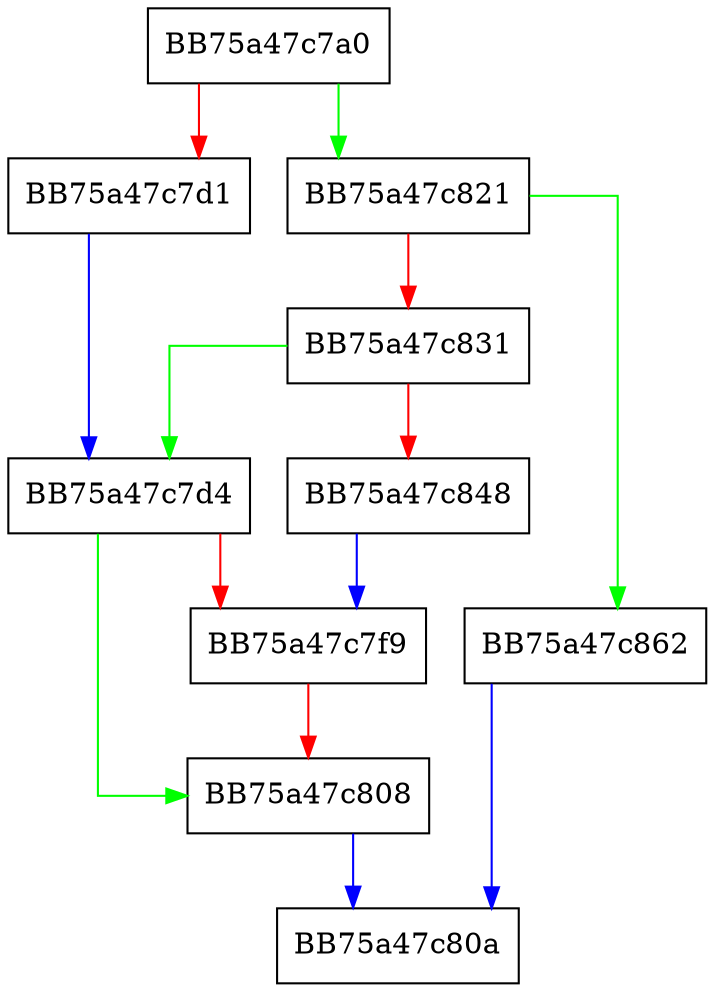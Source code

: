 digraph btreeMoveto {
  node [shape="box"];
  graph [splines=ortho];
  BB75a47c7a0 -> BB75a47c821 [color="green"];
  BB75a47c7a0 -> BB75a47c7d1 [color="red"];
  BB75a47c7d1 -> BB75a47c7d4 [color="blue"];
  BB75a47c7d4 -> BB75a47c808 [color="green"];
  BB75a47c7d4 -> BB75a47c7f9 [color="red"];
  BB75a47c7f9 -> BB75a47c808 [color="red"];
  BB75a47c808 -> BB75a47c80a [color="blue"];
  BB75a47c821 -> BB75a47c862 [color="green"];
  BB75a47c821 -> BB75a47c831 [color="red"];
  BB75a47c831 -> BB75a47c7d4 [color="green"];
  BB75a47c831 -> BB75a47c848 [color="red"];
  BB75a47c848 -> BB75a47c7f9 [color="blue"];
  BB75a47c862 -> BB75a47c80a [color="blue"];
}